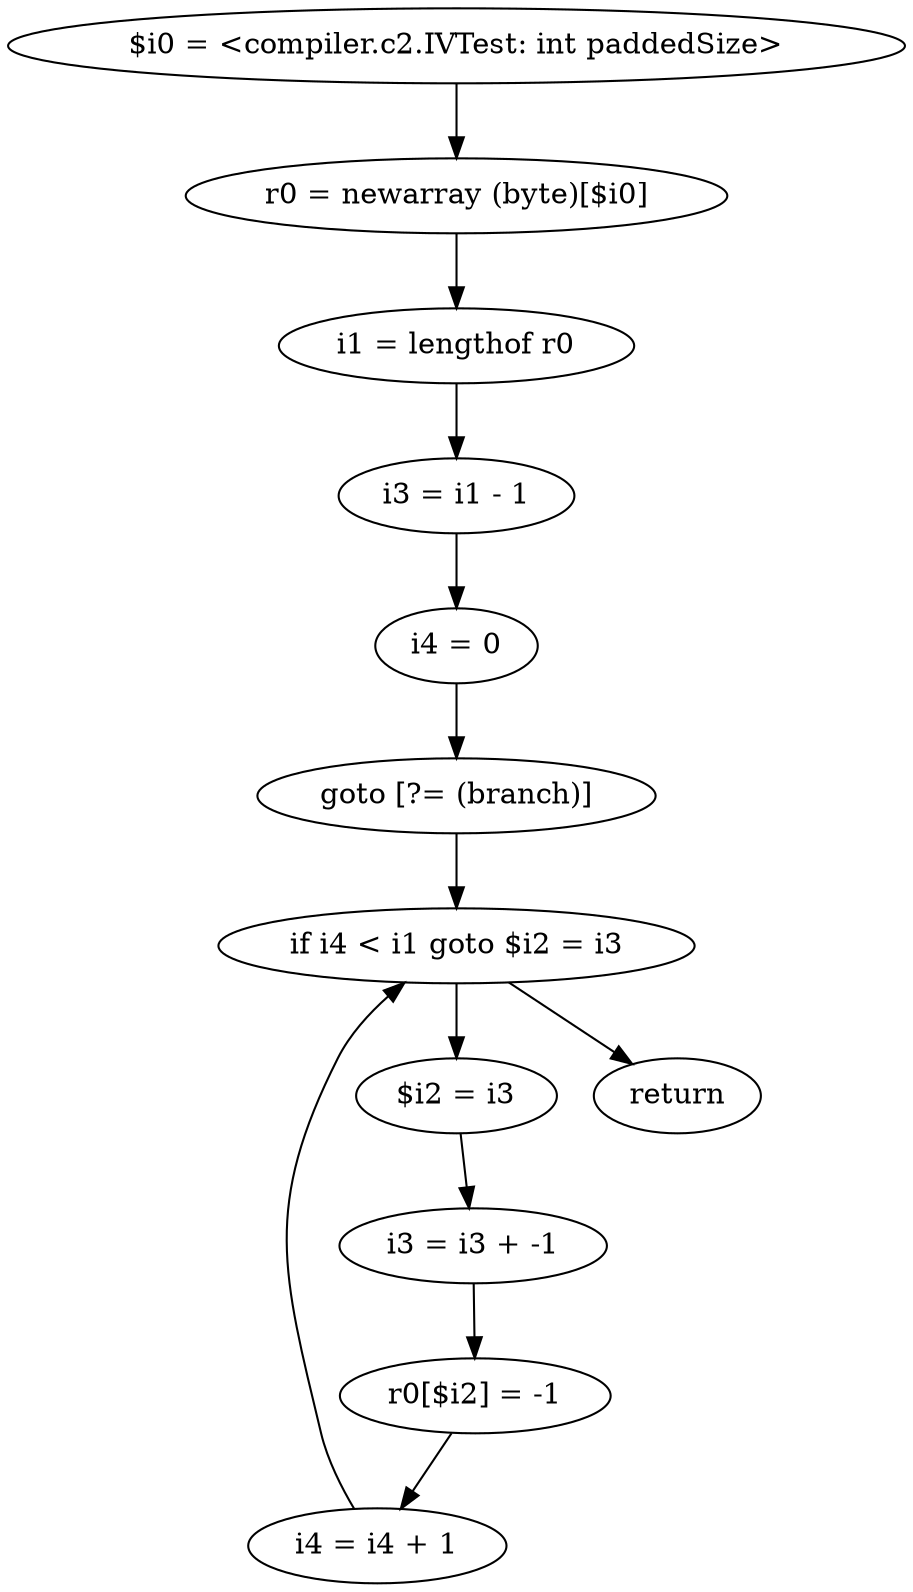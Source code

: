 digraph "unitGraph" {
    "$i0 = <compiler.c2.IVTest: int paddedSize>"
    "r0 = newarray (byte)[$i0]"
    "i1 = lengthof r0"
    "i3 = i1 - 1"
    "i4 = 0"
    "goto [?= (branch)]"
    "$i2 = i3"
    "i3 = i3 + -1"
    "r0[$i2] = -1"
    "i4 = i4 + 1"
    "if i4 < i1 goto $i2 = i3"
    "return"
    "$i0 = <compiler.c2.IVTest: int paddedSize>"->"r0 = newarray (byte)[$i0]";
    "r0 = newarray (byte)[$i0]"->"i1 = lengthof r0";
    "i1 = lengthof r0"->"i3 = i1 - 1";
    "i3 = i1 - 1"->"i4 = 0";
    "i4 = 0"->"goto [?= (branch)]";
    "goto [?= (branch)]"->"if i4 < i1 goto $i2 = i3";
    "$i2 = i3"->"i3 = i3 + -1";
    "i3 = i3 + -1"->"r0[$i2] = -1";
    "r0[$i2] = -1"->"i4 = i4 + 1";
    "i4 = i4 + 1"->"if i4 < i1 goto $i2 = i3";
    "if i4 < i1 goto $i2 = i3"->"return";
    "if i4 < i1 goto $i2 = i3"->"$i2 = i3";
}
